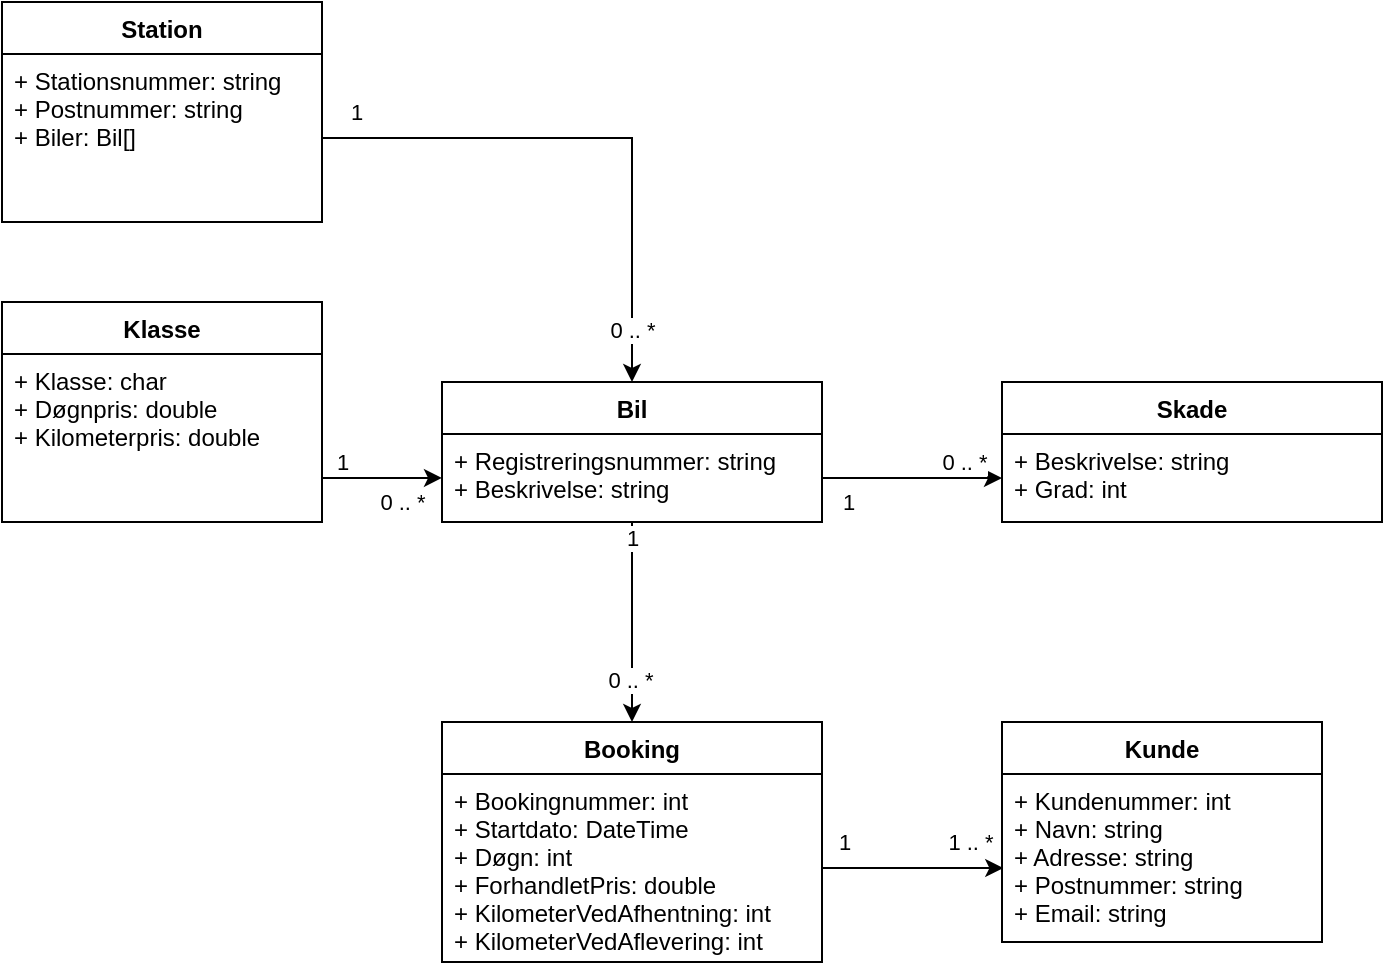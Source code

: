<mxfile version="18.0.8" type="device"><diagram id="C-b5Pxj9QRRFL8_btCQP" name="Page-1"><mxGraphModel dx="981" dy="532" grid="1" gridSize="10" guides="1" tooltips="1" connect="1" arrows="1" fold="1" page="1" pageScale="1" pageWidth="850" pageHeight="1100" math="0" shadow="0"><root><mxCell id="0"/><mxCell id="1" parent="0"/><mxCell id="4kkOuK7aF0IlsXHlTOqT-2" value="Station" style="swimlane;fontStyle=1;align=center;verticalAlign=top;childLayout=stackLayout;horizontal=1;startSize=26;horizontalStack=0;resizeParent=1;resizeParentMax=0;resizeLast=0;collapsible=1;marginBottom=0;" vertex="1" parent="1"><mxGeometry x="70" y="20" width="160" height="110" as="geometry"/></mxCell><mxCell id="4kkOuK7aF0IlsXHlTOqT-3" value="+ Stationsnummer: string&#10;+ Postnummer: string&#10;+ Biler: Bil[]" style="text;strokeColor=none;fillColor=none;align=left;verticalAlign=top;spacingLeft=4;spacingRight=4;overflow=hidden;rotatable=0;points=[[0,0.5],[1,0.5]];portConstraint=eastwest;" vertex="1" parent="4kkOuK7aF0IlsXHlTOqT-2"><mxGeometry y="26" width="160" height="84" as="geometry"/></mxCell><mxCell id="4kkOuK7aF0IlsXHlTOqT-9" value="Bil" style="swimlane;fontStyle=1;align=center;verticalAlign=top;childLayout=stackLayout;horizontal=1;startSize=26;horizontalStack=0;resizeParent=1;resizeParentMax=0;resizeLast=0;collapsible=1;marginBottom=0;" vertex="1" parent="1"><mxGeometry x="290" y="210" width="190" height="70" as="geometry"/></mxCell><mxCell id="4kkOuK7aF0IlsXHlTOqT-10" value="+ Registreringsnummer: string&#10;+ Beskrivelse: string" style="text;strokeColor=none;fillColor=none;align=left;verticalAlign=top;spacingLeft=4;spacingRight=4;overflow=hidden;rotatable=0;points=[[0,0.5],[1,0.5]];portConstraint=eastwest;" vertex="1" parent="4kkOuK7aF0IlsXHlTOqT-9"><mxGeometry y="26" width="190" height="44" as="geometry"/></mxCell><mxCell id="4kkOuK7aF0IlsXHlTOqT-11" value="Skade" style="swimlane;fontStyle=1;align=center;verticalAlign=top;childLayout=stackLayout;horizontal=1;startSize=26;horizontalStack=0;resizeParent=1;resizeParentMax=0;resizeLast=0;collapsible=1;marginBottom=0;" vertex="1" parent="1"><mxGeometry x="570" y="210" width="190" height="70" as="geometry"/></mxCell><mxCell id="4kkOuK7aF0IlsXHlTOqT-12" value="+ Beskrivelse: string&#10;+ Grad: int" style="text;strokeColor=none;fillColor=none;align=left;verticalAlign=top;spacingLeft=4;spacingRight=4;overflow=hidden;rotatable=0;points=[[0,0.5],[1,0.5]];portConstraint=eastwest;" vertex="1" parent="4kkOuK7aF0IlsXHlTOqT-11"><mxGeometry y="26" width="190" height="44" as="geometry"/></mxCell><mxCell id="4kkOuK7aF0IlsXHlTOqT-13" value="Klasse" style="swimlane;fontStyle=1;align=center;verticalAlign=top;childLayout=stackLayout;horizontal=1;startSize=26;horizontalStack=0;resizeParent=1;resizeParentMax=0;resizeLast=0;collapsible=1;marginBottom=0;" vertex="1" parent="1"><mxGeometry x="70" y="170" width="160" height="110" as="geometry"/></mxCell><mxCell id="4kkOuK7aF0IlsXHlTOqT-14" value="+ Klasse: char&#10;+ Døgnpris: double&#10;+ Kilometerpris: double" style="text;strokeColor=none;fillColor=none;align=left;verticalAlign=top;spacingLeft=4;spacingRight=4;overflow=hidden;rotatable=0;points=[[0,0.5],[1,0.5]];portConstraint=eastwest;" vertex="1" parent="4kkOuK7aF0IlsXHlTOqT-13"><mxGeometry y="26" width="160" height="84" as="geometry"/></mxCell><mxCell id="4kkOuK7aF0IlsXHlTOqT-15" value="Booking" style="swimlane;fontStyle=1;align=center;verticalAlign=top;childLayout=stackLayout;horizontal=1;startSize=26;horizontalStack=0;resizeParent=1;resizeParentMax=0;resizeLast=0;collapsible=1;marginBottom=0;" vertex="1" parent="1"><mxGeometry x="290" y="380" width="190" height="120" as="geometry"/></mxCell><mxCell id="4kkOuK7aF0IlsXHlTOqT-16" value="+ Bookingnummer: int&#10;+ Startdato: DateTime&#10;+ Døgn: int&#10;+ ForhandletPris: double&#10;+ KilometerVedAfhentning: int&#10;+ KilometerVedAflevering: int" style="text;strokeColor=none;fillColor=none;align=left;verticalAlign=top;spacingLeft=4;spacingRight=4;overflow=hidden;rotatable=0;points=[[0,0.5],[1,0.5]];portConstraint=eastwest;" vertex="1" parent="4kkOuK7aF0IlsXHlTOqT-15"><mxGeometry y="26" width="190" height="94" as="geometry"/></mxCell><mxCell id="4kkOuK7aF0IlsXHlTOqT-23" value="Kunde" style="swimlane;fontStyle=1;align=center;verticalAlign=top;childLayout=stackLayout;horizontal=1;startSize=26;horizontalStack=0;resizeParent=1;resizeParentMax=0;resizeLast=0;collapsible=1;marginBottom=0;" vertex="1" parent="1"><mxGeometry x="570" y="380" width="160" height="110" as="geometry"/></mxCell><mxCell id="4kkOuK7aF0IlsXHlTOqT-24" value="+ Kundenummer: int&#10;+ Navn: string&#10;+ Adresse: string&#10;+ Postnummer: string&#10;+ Email: string" style="text;strokeColor=none;fillColor=none;align=left;verticalAlign=top;spacingLeft=4;spacingRight=4;overflow=hidden;rotatable=0;points=[[0,0.5],[1,0.5]];portConstraint=eastwest;" vertex="1" parent="4kkOuK7aF0IlsXHlTOqT-23"><mxGeometry y="26" width="160" height="84" as="geometry"/></mxCell><mxCell id="4kkOuK7aF0IlsXHlTOqT-29" style="edgeStyle=orthogonalEdgeStyle;rounded=0;orthogonalLoop=1;jettySize=auto;html=1;entryX=0.5;entryY=0;entryDx=0;entryDy=0;" edge="1" parent="1" source="4kkOuK7aF0IlsXHlTOqT-3" target="4kkOuK7aF0IlsXHlTOqT-9"><mxGeometry relative="1" as="geometry"/></mxCell><mxCell id="4kkOuK7aF0IlsXHlTOqT-30" value="1" style="edgeLabel;html=1;align=center;verticalAlign=middle;resizable=0;points=[];" vertex="1" connectable="0" parent="4kkOuK7aF0IlsXHlTOqT-29"><mxGeometry x="-0.877" y="-1" relative="1" as="geometry"><mxPoint y="-14" as="offset"/></mxGeometry></mxCell><mxCell id="4kkOuK7aF0IlsXHlTOqT-31" value="0 .. *" style="edgeLabel;html=1;align=center;verticalAlign=middle;resizable=0;points=[];" vertex="1" connectable="0" parent="4kkOuK7aF0IlsXHlTOqT-29"><mxGeometry x="0.812" relative="1" as="geometry"><mxPoint as="offset"/></mxGeometry></mxCell><mxCell id="4kkOuK7aF0IlsXHlTOqT-32" style="edgeStyle=orthogonalEdgeStyle;rounded=0;orthogonalLoop=1;jettySize=auto;html=1;entryX=0;entryY=0.5;entryDx=0;entryDy=0;" edge="1" parent="1" source="4kkOuK7aF0IlsXHlTOqT-10" target="4kkOuK7aF0IlsXHlTOqT-12"><mxGeometry relative="1" as="geometry"/></mxCell><mxCell id="4kkOuK7aF0IlsXHlTOqT-33" value="1" style="edgeLabel;html=1;align=center;verticalAlign=middle;resizable=0;points=[];" vertex="1" connectable="0" parent="4kkOuK7aF0IlsXHlTOqT-32"><mxGeometry x="-0.726" relative="1" as="geometry"><mxPoint y="12" as="offset"/></mxGeometry></mxCell><mxCell id="4kkOuK7aF0IlsXHlTOqT-34" value="0 .. *" style="edgeLabel;html=1;align=center;verticalAlign=middle;resizable=0;points=[];" vertex="1" connectable="0" parent="4kkOuK7aF0IlsXHlTOqT-32"><mxGeometry x="0.585" y="-1" relative="1" as="geometry"><mxPoint x="-1" y="-9" as="offset"/></mxGeometry></mxCell><mxCell id="4kkOuK7aF0IlsXHlTOqT-39" style="edgeStyle=orthogonalEdgeStyle;rounded=0;orthogonalLoop=1;jettySize=auto;html=1;exitX=0.5;exitY=1;exitDx=0;exitDy=0;exitPerimeter=0;" edge="1" parent="1" source="4kkOuK7aF0IlsXHlTOqT-10" target="4kkOuK7aF0IlsXHlTOqT-15"><mxGeometry relative="1" as="geometry"/></mxCell><mxCell id="4kkOuK7aF0IlsXHlTOqT-40" value="1" style="edgeLabel;html=1;align=center;verticalAlign=middle;resizable=0;points=[];" vertex="1" connectable="0" parent="4kkOuK7aF0IlsXHlTOqT-39"><mxGeometry x="-0.844" relative="1" as="geometry"><mxPoint as="offset"/></mxGeometry></mxCell><mxCell id="4kkOuK7aF0IlsXHlTOqT-41" value="0 .. *" style="edgeLabel;html=1;align=center;verticalAlign=middle;resizable=0;points=[];" vertex="1" connectable="0" parent="4kkOuK7aF0IlsXHlTOqT-39"><mxGeometry x="0.58" y="-1" relative="1" as="geometry"><mxPoint as="offset"/></mxGeometry></mxCell><mxCell id="4kkOuK7aF0IlsXHlTOqT-42" style="edgeStyle=orthogonalEdgeStyle;rounded=0;orthogonalLoop=1;jettySize=auto;html=1;entryX=0.004;entryY=0.56;entryDx=0;entryDy=0;entryPerimeter=0;" edge="1" parent="1" source="4kkOuK7aF0IlsXHlTOqT-16" target="4kkOuK7aF0IlsXHlTOqT-24"><mxGeometry relative="1" as="geometry"/></mxCell><mxCell id="4kkOuK7aF0IlsXHlTOqT-43" value="1" style="edgeLabel;html=1;align=center;verticalAlign=middle;resizable=0;points=[];" vertex="1" connectable="0" parent="4kkOuK7aF0IlsXHlTOqT-42"><mxGeometry x="-0.793" y="1" relative="1" as="geometry"><mxPoint x="1" y="-12" as="offset"/></mxGeometry></mxCell><mxCell id="4kkOuK7aF0IlsXHlTOqT-44" value="1 .. *" style="edgeLabel;html=1;align=center;verticalAlign=middle;resizable=0;points=[];" vertex="1" connectable="0" parent="4kkOuK7aF0IlsXHlTOqT-42"><mxGeometry x="0.62" y="-1" relative="1" as="geometry"><mxPoint y="-14" as="offset"/></mxGeometry></mxCell><mxCell id="4kkOuK7aF0IlsXHlTOqT-36" style="edgeStyle=orthogonalEdgeStyle;rounded=0;orthogonalLoop=1;jettySize=auto;html=1;exitX=1;exitY=0.738;exitDx=0;exitDy=0;exitPerimeter=0;" edge="1" parent="1" source="4kkOuK7aF0IlsXHlTOqT-14" target="4kkOuK7aF0IlsXHlTOqT-10"><mxGeometry relative="1" as="geometry"/></mxCell><mxCell id="4kkOuK7aF0IlsXHlTOqT-37" value="0 .. *" style="edgeLabel;html=1;align=center;verticalAlign=middle;resizable=0;points=[];" vertex="1" connectable="0" parent="4kkOuK7aF0IlsXHlTOqT-36"><mxGeometry x="-0.667" relative="1" as="geometry"><mxPoint x="30" y="12" as="offset"/></mxGeometry></mxCell><mxCell id="4kkOuK7aF0IlsXHlTOqT-38" value="1" style="edgeLabel;html=1;align=center;verticalAlign=middle;resizable=0;points=[];" vertex="1" connectable="0" parent="4kkOuK7aF0IlsXHlTOqT-36"><mxGeometry x="0.657" relative="1" as="geometry"><mxPoint x="-40" y="-8" as="offset"/></mxGeometry></mxCell></root></mxGraphModel></diagram></mxfile>